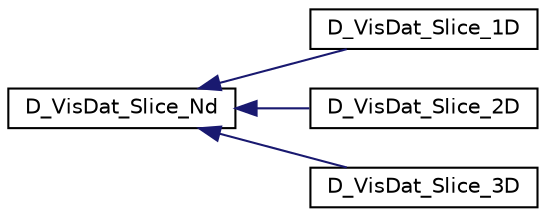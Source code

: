 digraph "Graphical Class Hierarchy"
{
 // LATEX_PDF_SIZE
  edge [fontname="Helvetica",fontsize="10",labelfontname="Helvetica",labelfontsize="10"];
  node [fontname="Helvetica",fontsize="10",shape=record];
  rankdir="LR";
  Node0 [label="D_VisDat_Slice_Nd",height=0.2,width=0.4,color="black", fillcolor="white", style="filled",URL="$class_d___vis_dat___slice___nd.html",tooltip=" "];
  Node0 -> Node1 [dir="back",color="midnightblue",fontsize="10",style="solid",fontname="Helvetica"];
  Node1 [label="D_VisDat_Slice_1D",height=0.2,width=0.4,color="black", fillcolor="white", style="filled",URL="$class_d___vis_dat___slice__1_d.html",tooltip=" "];
  Node0 -> Node2 [dir="back",color="midnightblue",fontsize="10",style="solid",fontname="Helvetica"];
  Node2 [label="D_VisDat_Slice_2D",height=0.2,width=0.4,color="black", fillcolor="white", style="filled",URL="$class_d___vis_dat___slice__2_d.html",tooltip=" "];
  Node0 -> Node3 [dir="back",color="midnightblue",fontsize="10",style="solid",fontname="Helvetica"];
  Node3 [label="D_VisDat_Slice_3D",height=0.2,width=0.4,color="black", fillcolor="white", style="filled",URL="$class_d___vis_dat___slice__3_d.html",tooltip=" "];
}
